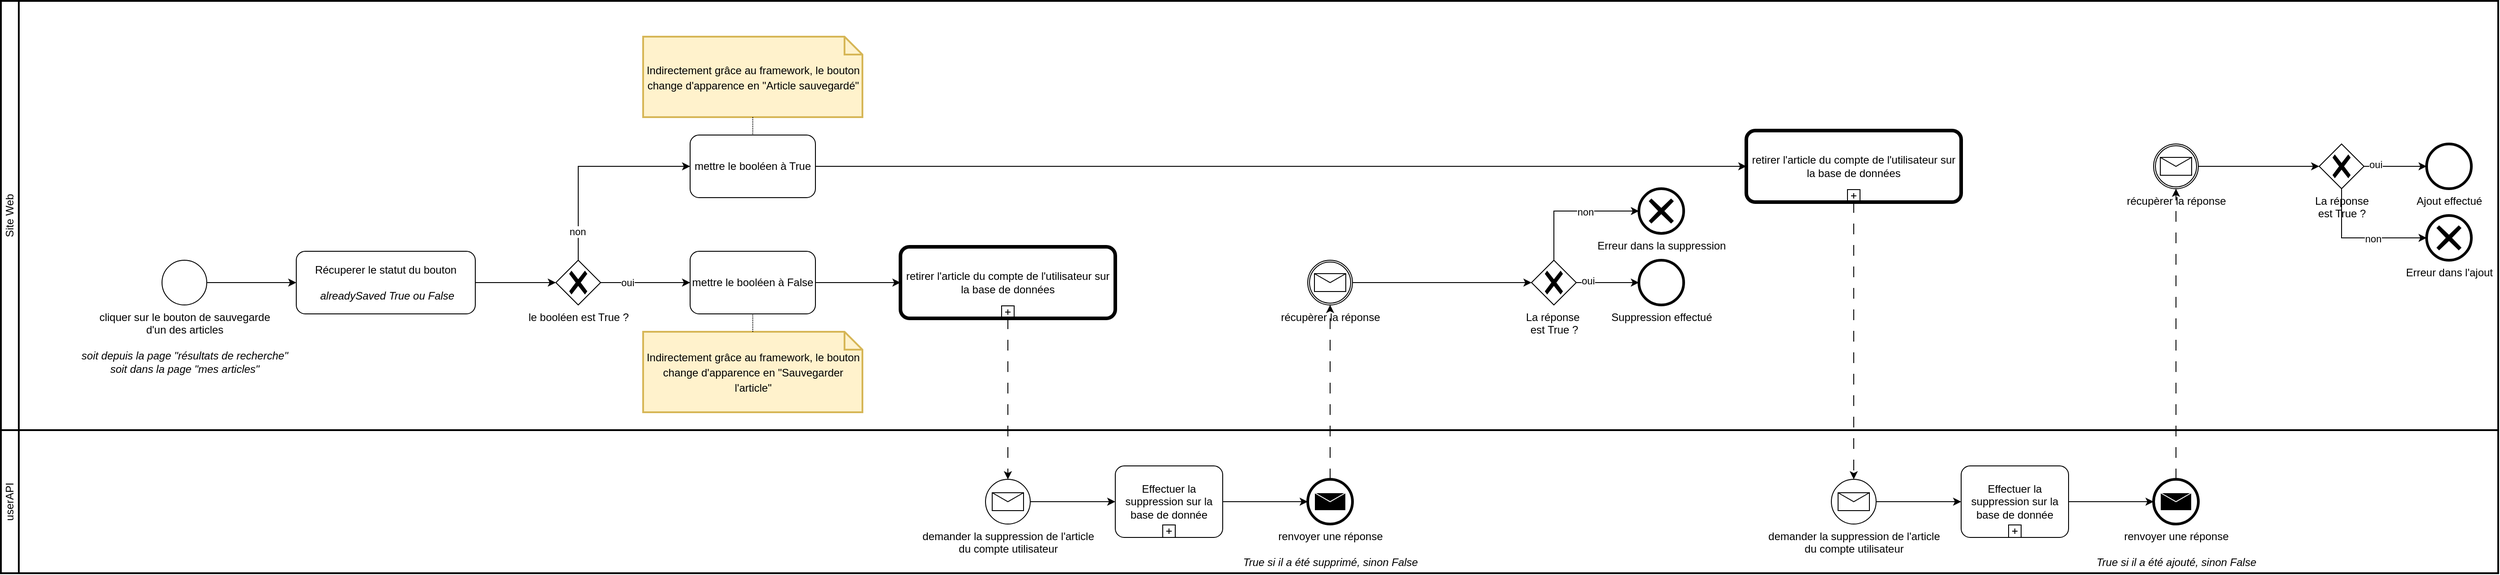 <mxfile version="24.1.0" type="device">
  <diagram id="Nh5gp_TdVYvDlUGJYVKj" name="remake">
    <mxGraphModel dx="3981" dy="1983" grid="1" gridSize="10" guides="1" tooltips="1" connect="1" arrows="1" fold="1" page="1" pageScale="1" pageWidth="827" pageHeight="1169" math="0" shadow="0">
      <root>
        <mxCell id="0" />
        <mxCell id="1" parent="0" />
        <mxCell id="dW59IQttkARYUUMIO-h1-13" style="edgeStyle=orthogonalEdgeStyle;rounded=0;orthogonalLoop=1;jettySize=auto;html=1;exitX=0.5;exitY=1;exitDx=0;exitDy=0;exitPerimeter=0;entryX=0.5;entryY=0;entryDx=0;entryDy=0;entryPerimeter=0;dashed=1;dashPattern=12 12;" edge="1" parent="1" source="dW59IQttkARYUUMIO-h1-18" target="dW59IQttkARYUUMIO-h1-9">
          <mxGeometry relative="1" as="geometry">
            <mxPoint x="645" y="-50" as="sourcePoint" />
          </mxGeometry>
        </mxCell>
        <mxCell id="dW59IQttkARYUUMIO-h1-14" style="edgeStyle=orthogonalEdgeStyle;rounded=0;orthogonalLoop=1;jettySize=auto;html=1;exitX=0.5;exitY=0;exitDx=0;exitDy=0;exitPerimeter=0;entryX=0.5;entryY=1;entryDx=0;entryDy=0;entryPerimeter=0;dashed=1;dashPattern=12 12;" edge="1" parent="1" source="dW59IQttkARYUUMIO-h1-12" target="dW59IQttkARYUUMIO-h1-11">
          <mxGeometry relative="1" as="geometry" />
        </mxCell>
        <mxCell id="dW59IQttkARYUUMIO-h1-29" style="edgeStyle=orthogonalEdgeStyle;rounded=0;orthogonalLoop=1;jettySize=auto;html=1;exitX=0.5;exitY=1;exitDx=0;exitDy=0;exitPerimeter=0;entryX=0.5;entryY=0;entryDx=0;entryDy=0;entryPerimeter=0;dashed=1;dashPattern=12 12;" edge="1" parent="1" source="dW59IQttkARYUUMIO-h1-31" target="dW59IQttkARYUUMIO-h1-28">
          <mxGeometry relative="1" as="geometry">
            <mxPoint x="1590" y="-175" as="sourcePoint" />
          </mxGeometry>
        </mxCell>
        <mxCell id="dW59IQttkARYUUMIO-h1-30" style="edgeStyle=orthogonalEdgeStyle;rounded=0;orthogonalLoop=1;jettySize=auto;html=1;exitX=0.5;exitY=0;exitDx=0;exitDy=0;exitPerimeter=0;entryX=0.5;entryY=1;entryDx=0;entryDy=0;entryPerimeter=0;dashed=1;dashPattern=12 12;" edge="1" parent="1" source="dW59IQttkARYUUMIO-h1-27" target="dW59IQttkARYUUMIO-h1-26">
          <mxGeometry relative="1" as="geometry" />
        </mxCell>
        <mxCell id="dW59IQttkARYUUMIO-h1-52" value="Site Web" style="swimlane;html=1;startSize=20;fontStyle=0;collapsible=0;horizontal=0;swimlaneLine=1;swimlaneFillColor=#ffffff;strokeWidth=2;whiteSpace=wrap;" vertex="1" parent="1">
          <mxGeometry x="-2450" y="-1120" width="2790" height="480" as="geometry" />
        </mxCell>
        <mxCell id="zHx187Z-wQx5mZ-J3tGE-1" value="cliquer sur le bouton de sauvegarde&lt;div&gt;d&#39;un des articles&lt;br&gt;&lt;br&gt;&lt;div&gt;&lt;i&gt;soit depuis la page &quot;résultats de recherche&quot;&lt;/i&gt;&lt;/div&gt;&lt;div&gt;&lt;i&gt;soit dans la page &quot;mes articles&quot;&lt;/i&gt;&lt;/div&gt;&lt;/div&gt;" style="points=[[0.145,0.145,0],[0.5,0,0],[0.855,0.145,0],[1,0.5,0],[0.855,0.855,0],[0.5,1,0],[0.145,0.855,0],[0,0.5,0]];shape=mxgraph.bpmn.event;html=1;verticalLabelPosition=bottom;labelBackgroundColor=#ffffff;verticalAlign=top;align=center;perimeter=ellipsePerimeter;outlineConnect=0;aspect=fixed;outline=standard;symbol=general;" parent="dW59IQttkARYUUMIO-h1-52" vertex="1">
          <mxGeometry x="180" y="290" width="50" height="50" as="geometry" />
        </mxCell>
        <mxCell id="JGSGvNfkcpwMwP1qwG1d-4" value="le booléen est True ?" style="points=[[0.25,0.25,0],[0.5,0,0],[0.75,0.25,0],[1,0.5,0],[0.75,0.75,0],[0.5,1,0],[0.25,0.75,0],[0,0.5,0]];shape=mxgraph.bpmn.gateway2;html=1;verticalLabelPosition=bottom;labelBackgroundColor=#ffffff;verticalAlign=top;align=center;perimeter=rhombusPerimeter;outlineConnect=0;outline=none;symbol=none;gwType=exclusive;" parent="dW59IQttkARYUUMIO-h1-52" vertex="1">
          <mxGeometry x="620" y="290" width="50" height="50" as="geometry" />
        </mxCell>
        <mxCell id="JGSGvNfkcpwMwP1qwG1d-5" value="Récuperer le statut du bouton&lt;div&gt;&lt;br&gt;&lt;div&gt;&lt;i&gt;&amp;nbsp;alreadySaved True ou False&lt;/i&gt;&lt;/div&gt;&lt;/div&gt;" style="points=[[0.25,0,0],[0.5,0,0],[0.75,0,0],[1,0.25,0],[1,0.5,0],[1,0.75,0],[0.75,1,0],[0.5,1,0],[0.25,1,0],[0,0.75,0],[0,0.5,0],[0,0.25,0]];shape=mxgraph.bpmn.task;whiteSpace=wrap;rectStyle=rounded;size=10;html=1;container=1;expand=0;collapsible=0;taskMarker=abstract;" parent="dW59IQttkARYUUMIO-h1-52" vertex="1">
          <mxGeometry x="330" y="280" width="200" height="70" as="geometry" />
        </mxCell>
        <mxCell id="JGSGvNfkcpwMwP1qwG1d-7" style="edgeStyle=orthogonalEdgeStyle;rounded=0;orthogonalLoop=1;jettySize=auto;html=1;exitX=1;exitY=0.5;exitDx=0;exitDy=0;exitPerimeter=0;entryX=0;entryY=0.5;entryDx=0;entryDy=0;entryPerimeter=0;" parent="dW59IQttkARYUUMIO-h1-52" source="zHx187Z-wQx5mZ-J3tGE-1" target="JGSGvNfkcpwMwP1qwG1d-5" edge="1">
          <mxGeometry relative="1" as="geometry" />
        </mxCell>
        <mxCell id="JGSGvNfkcpwMwP1qwG1d-8" style="edgeStyle=orthogonalEdgeStyle;rounded=0;orthogonalLoop=1;jettySize=auto;html=1;exitX=1;exitY=0.5;exitDx=0;exitDy=0;exitPerimeter=0;entryX=0;entryY=0.5;entryDx=0;entryDy=0;entryPerimeter=0;" parent="dW59IQttkARYUUMIO-h1-52" source="JGSGvNfkcpwMwP1qwG1d-5" target="JGSGvNfkcpwMwP1qwG1d-4" edge="1">
          <mxGeometry relative="1" as="geometry" />
        </mxCell>
        <mxCell id="JGSGvNfkcpwMwP1qwG1d-10" style="edgeStyle=orthogonalEdgeStyle;rounded=0;orthogonalLoop=1;jettySize=auto;html=1;exitX=1;exitY=0.5;exitDx=0;exitDy=0;exitPerimeter=0;entryX=0;entryY=0.5;entryDx=0;entryDy=0;entryPerimeter=0;" parent="dW59IQttkARYUUMIO-h1-52" source="JGSGvNfkcpwMwP1qwG1d-4" target="JGSGvNfkcpwMwP1qwG1d-12" edge="1">
          <mxGeometry relative="1" as="geometry">
            <mxPoint x="760" y="315" as="targetPoint" />
          </mxGeometry>
        </mxCell>
        <mxCell id="JGSGvNfkcpwMwP1qwG1d-11" value="oui" style="edgeLabel;html=1;align=center;verticalAlign=middle;resizable=0;points=[];" parent="JGSGvNfkcpwMwP1qwG1d-10" vertex="1" connectable="0">
          <mxGeometry x="-0.411" relative="1" as="geometry">
            <mxPoint as="offset" />
          </mxGeometry>
        </mxCell>
        <mxCell id="JGSGvNfkcpwMwP1qwG1d-12" value="mettre le booléen à False" style="points=[[0.25,0,0],[0.5,0,0],[0.75,0,0],[1,0.25,0],[1,0.5,0],[1,0.75,0],[0.75,1,0],[0.5,1,0],[0.25,1,0],[0,0.75,0],[0,0.5,0],[0,0.25,0]];shape=mxgraph.bpmn.task;whiteSpace=wrap;rectStyle=rounded;size=10;html=1;container=1;expand=0;collapsible=0;taskMarker=abstract;" parent="dW59IQttkARYUUMIO-h1-52" vertex="1">
          <mxGeometry x="770" y="280" width="140" height="70" as="geometry" />
        </mxCell>
        <mxCell id="JGSGvNfkcpwMwP1qwG1d-15" value="&lt;div&gt;&lt;span style=&quot;color: rgb(0, 0, 0); font-size: 12px;&quot;&gt;Indirectement grâce au framework, le bouton&lt;/span&gt;&lt;/div&gt;&lt;span style=&quot;color: rgb(0, 0, 0); font-size: 12px;&quot;&gt;change&amp;nbsp;&lt;/span&gt;&lt;span style=&quot;color: rgb(0, 0, 0); font-size: 12px;&quot;&gt;d&#39;apparence&lt;/span&gt;&lt;span style=&quot;color: rgb(0, 0, 0); font-size: 12px;&quot;&gt;&amp;nbsp;en &quot;Sauvegarder l&#39;article&quot;&lt;/span&gt;" style="shape=note;strokeWidth=2;fontSize=14;size=20;whiteSpace=wrap;html=1;fillColor=#fff2cc;strokeColor=#d6b656;fontColor=#666600;" parent="dW59IQttkARYUUMIO-h1-52" vertex="1">
          <mxGeometry x="717.5" y="370" width="245" height="90" as="geometry" />
        </mxCell>
        <mxCell id="JGSGvNfkcpwMwP1qwG1d-16" style="edgeStyle=orthogonalEdgeStyle;rounded=0;orthogonalLoop=1;jettySize=auto;html=1;exitX=0.5;exitY=0;exitDx=0;exitDy=0;exitPerimeter=0;entryX=0.5;entryY=1;entryDx=0;entryDy=0;entryPerimeter=0;endArrow=none;endFill=0;dashed=1;dashPattern=1 1;" parent="dW59IQttkARYUUMIO-h1-52" source="JGSGvNfkcpwMwP1qwG1d-15" target="JGSGvNfkcpwMwP1qwG1d-12" edge="1">
          <mxGeometry relative="1" as="geometry" />
        </mxCell>
        <mxCell id="JGSGvNfkcpwMwP1qwG1d-17" value="mettre le booléen à True" style="points=[[0.25,0,0],[0.5,0,0],[0.75,0,0],[1,0.25,0],[1,0.5,0],[1,0.75,0],[0.75,1,0],[0.5,1,0],[0.25,1,0],[0,0.75,0],[0,0.5,0],[0,0.25,0]];shape=mxgraph.bpmn.task;whiteSpace=wrap;rectStyle=rounded;size=10;html=1;container=1;expand=0;collapsible=0;taskMarker=abstract;" parent="dW59IQttkARYUUMIO-h1-52" vertex="1">
          <mxGeometry x="770" y="150" width="140" height="70" as="geometry" />
        </mxCell>
        <mxCell id="JGSGvNfkcpwMwP1qwG1d-18" value="&lt;div&gt;&lt;span style=&quot;color: rgb(0, 0, 0); font-size: 12px;&quot;&gt;Indirectement grâce au framework, le bouton&lt;/span&gt;&lt;/div&gt;&lt;span style=&quot;color: rgb(0, 0, 0); font-size: 12px;&quot;&gt;change d&#39;apparence en &quot;Article sauvegardé&quot;&lt;/span&gt;" style="shape=note;strokeWidth=2;fontSize=14;size=20;whiteSpace=wrap;html=1;fillColor=#fff2cc;strokeColor=#d6b656;fontColor=#666600;" parent="dW59IQttkARYUUMIO-h1-52" vertex="1">
          <mxGeometry x="717.5" y="40" width="245" height="90" as="geometry" />
        </mxCell>
        <mxCell id="JGSGvNfkcpwMwP1qwG1d-19" style="edgeStyle=orthogonalEdgeStyle;rounded=0;orthogonalLoop=1;jettySize=auto;html=1;exitX=0.5;exitY=1;exitDx=0;exitDy=0;exitPerimeter=0;entryX=0.5;entryY=0;entryDx=0;entryDy=0;entryPerimeter=0;endArrow=none;endFill=0;dashed=1;dashPattern=1 1;" parent="dW59IQttkARYUUMIO-h1-52" source="JGSGvNfkcpwMwP1qwG1d-18" target="JGSGvNfkcpwMwP1qwG1d-17" edge="1">
          <mxGeometry relative="1" as="geometry" />
        </mxCell>
        <mxCell id="JGSGvNfkcpwMwP1qwG1d-20" style="edgeStyle=orthogonalEdgeStyle;rounded=0;orthogonalLoop=1;jettySize=auto;html=1;exitX=0.5;exitY=0;exitDx=0;exitDy=0;exitPerimeter=0;entryX=0;entryY=0.5;entryDx=0;entryDy=0;entryPerimeter=0;" parent="dW59IQttkARYUUMIO-h1-52" source="JGSGvNfkcpwMwP1qwG1d-4" target="JGSGvNfkcpwMwP1qwG1d-17" edge="1">
          <mxGeometry relative="1" as="geometry" />
        </mxCell>
        <mxCell id="JGSGvNfkcpwMwP1qwG1d-21" value="non" style="edgeLabel;html=1;align=center;verticalAlign=middle;resizable=0;points=[];" parent="JGSGvNfkcpwMwP1qwG1d-20" vertex="1" connectable="0">
          <mxGeometry x="-0.72" y="1" relative="1" as="geometry">
            <mxPoint as="offset" />
          </mxGeometry>
        </mxCell>
        <mxCell id="dW59IQttkARYUUMIO-h1-8" style="edgeStyle=orthogonalEdgeStyle;rounded=0;orthogonalLoop=1;jettySize=auto;html=1;exitX=1;exitY=0.5;exitDx=0;exitDy=0;exitPerimeter=0;entryX=0;entryY=0.5;entryDx=0;entryDy=0;entryPerimeter=0;" edge="1" parent="dW59IQttkARYUUMIO-h1-52" source="JGSGvNfkcpwMwP1qwG1d-12" target="dW59IQttkARYUUMIO-h1-18">
          <mxGeometry relative="1" as="geometry">
            <mxPoint x="1020" y="315" as="targetPoint" />
          </mxGeometry>
        </mxCell>
        <mxCell id="dW59IQttkARYUUMIO-h1-11" value="récupèrer la réponse" style="points=[[0.145,0.145,0],[0.5,0,0],[0.855,0.145,0],[1,0.5,0],[0.855,0.855,0],[0.5,1,0],[0.145,0.855,0],[0,0.5,0]];shape=mxgraph.bpmn.event;html=1;verticalLabelPosition=bottom;labelBackgroundColor=#ffffff;verticalAlign=top;align=center;perimeter=ellipsePerimeter;outlineConnect=0;aspect=fixed;outline=catching;symbol=message;" vertex="1" parent="dW59IQttkARYUUMIO-h1-52">
          <mxGeometry x="1460" y="290" width="50" height="50" as="geometry" />
        </mxCell>
        <mxCell id="dW59IQttkARYUUMIO-h1-18" value="retirer l&#39;article du compte de l&#39;utilisateur sur la base de données" style="points=[[0.25,0,0],[0.5,0,0],[0.75,0,0],[1,0.25,0],[1,0.5,0],[1,0.75,0],[0.75,1,0],[0.5,1,0],[0.25,1,0],[0,0.75,0],[0,0.5,0],[0,0.25,0]];shape=mxgraph.bpmn.task;whiteSpace=wrap;rectStyle=rounded;size=10;html=1;container=1;expand=0;collapsible=0;bpmnShapeType=call;isLoopSub=1;" vertex="1" parent="dW59IQttkARYUUMIO-h1-52">
          <mxGeometry x="1005" y="275" width="240" height="80" as="geometry" />
        </mxCell>
        <mxCell id="dW59IQttkARYUUMIO-h1-24" style="edgeStyle=orthogonalEdgeStyle;rounded=0;orthogonalLoop=1;jettySize=auto;html=1;exitX=1;exitY=0.5;exitDx=0;exitDy=0;exitPerimeter=0;entryX=0;entryY=0.5;entryDx=0;entryDy=0;entryPerimeter=0;" edge="1" parent="dW59IQttkARYUUMIO-h1-52" source="dW59IQttkARYUUMIO-h1-11" target="dW59IQttkARYUUMIO-h1-38">
          <mxGeometry relative="1" as="geometry">
            <mxPoint x="1680" y="315" as="targetPoint" />
          </mxGeometry>
        </mxCell>
        <mxCell id="dW59IQttkARYUUMIO-h1-26" value="récupèrer la réponse" style="points=[[0.145,0.145,0],[0.5,0,0],[0.855,0.145,0],[1,0.5,0],[0.855,0.855,0],[0.5,1,0],[0.145,0.855,0],[0,0.5,0]];shape=mxgraph.bpmn.event;html=1;verticalLabelPosition=bottom;labelBackgroundColor=#ffffff;verticalAlign=top;align=center;perimeter=ellipsePerimeter;outlineConnect=0;aspect=fixed;outline=catching;symbol=message;" vertex="1" parent="dW59IQttkARYUUMIO-h1-52">
          <mxGeometry x="2405" y="160" width="50" height="50" as="geometry" />
        </mxCell>
        <mxCell id="dW59IQttkARYUUMIO-h1-31" value="retirer l&#39;article du compte de l&#39;utilisateur sur la base de données" style="points=[[0.25,0,0],[0.5,0,0],[0.75,0,0],[1,0.25,0],[1,0.5,0],[1,0.75,0],[0.75,1,0],[0.5,1,0],[0.25,1,0],[0,0.75,0],[0,0.5,0],[0,0.25,0]];shape=mxgraph.bpmn.task;whiteSpace=wrap;rectStyle=rounded;size=10;html=1;container=1;expand=0;collapsible=0;bpmnShapeType=call;isLoopSub=1;" vertex="1" parent="dW59IQttkARYUUMIO-h1-52">
          <mxGeometry x="1950" y="145" width="240" height="80" as="geometry" />
        </mxCell>
        <mxCell id="dW59IQttkARYUUMIO-h1-35" style="edgeStyle=orthogonalEdgeStyle;rounded=0;orthogonalLoop=1;jettySize=auto;html=1;exitX=1;exitY=0.5;exitDx=0;exitDy=0;exitPerimeter=0;entryX=0;entryY=0.5;entryDx=0;entryDy=0;entryPerimeter=0;" edge="1" parent="dW59IQttkARYUUMIO-h1-52" source="dW59IQttkARYUUMIO-h1-26" target="dW59IQttkARYUUMIO-h1-47">
          <mxGeometry relative="1" as="geometry">
            <mxPoint x="2600" y="185" as="targetPoint" />
          </mxGeometry>
        </mxCell>
        <mxCell id="dW59IQttkARYUUMIO-h1-37" style="edgeStyle=orthogonalEdgeStyle;rounded=0;orthogonalLoop=1;jettySize=auto;html=1;exitX=1;exitY=0.5;exitDx=0;exitDy=0;exitPerimeter=0;entryX=0;entryY=0.5;entryDx=0;entryDy=0;entryPerimeter=0;" edge="1" parent="dW59IQttkARYUUMIO-h1-52" source="JGSGvNfkcpwMwP1qwG1d-17" target="dW59IQttkARYUUMIO-h1-31">
          <mxGeometry relative="1" as="geometry" />
        </mxCell>
        <mxCell id="dW59IQttkARYUUMIO-h1-43" style="edgeStyle=orthogonalEdgeStyle;rounded=0;orthogonalLoop=1;jettySize=auto;html=1;exitX=1;exitY=0.5;exitDx=0;exitDy=0;exitPerimeter=0;" edge="1" parent="dW59IQttkARYUUMIO-h1-52" source="dW59IQttkARYUUMIO-h1-38" target="dW59IQttkARYUUMIO-h1-42">
          <mxGeometry relative="1" as="geometry" />
        </mxCell>
        <mxCell id="dW59IQttkARYUUMIO-h1-44" value="oui" style="edgeLabel;html=1;align=center;verticalAlign=middle;resizable=0;points=[];" vertex="1" connectable="0" parent="dW59IQttkARYUUMIO-h1-43">
          <mxGeometry x="-0.627" y="2" relative="1" as="geometry">
            <mxPoint as="offset" />
          </mxGeometry>
        </mxCell>
        <mxCell id="dW59IQttkARYUUMIO-h1-38" value="La réponse&amp;nbsp;&lt;div&gt;est True ?&lt;/div&gt;" style="points=[[0.25,0.25,0],[0.5,0,0],[0.75,0.25,0],[1,0.5,0],[0.75,0.75,0],[0.5,1,0],[0.25,0.75,0],[0,0.5,0]];shape=mxgraph.bpmn.gateway2;html=1;verticalLabelPosition=bottom;labelBackgroundColor=#ffffff;verticalAlign=top;align=center;perimeter=rhombusPerimeter;outlineConnect=0;outline=none;symbol=none;gwType=exclusive;" vertex="1" parent="dW59IQttkARYUUMIO-h1-52">
          <mxGeometry x="1710" y="290" width="50" height="50" as="geometry" />
        </mxCell>
        <mxCell id="dW59IQttkARYUUMIO-h1-39" value="Erreur dans la suppression" style="points=[[0.145,0.145,0],[0.5,0,0],[0.855,0.145,0],[1,0.5,0],[0.855,0.855,0],[0.5,1,0],[0.145,0.855,0],[0,0.5,0]];shape=mxgraph.bpmn.event;html=1;verticalLabelPosition=bottom;labelBackgroundColor=#ffffff;verticalAlign=top;align=center;perimeter=ellipsePerimeter;outlineConnect=0;aspect=fixed;outline=end;symbol=cancel;" vertex="1" parent="dW59IQttkARYUUMIO-h1-52">
          <mxGeometry x="1830" y="210" width="50" height="50" as="geometry" />
        </mxCell>
        <mxCell id="dW59IQttkARYUUMIO-h1-40" style="edgeStyle=orthogonalEdgeStyle;rounded=0;orthogonalLoop=1;jettySize=auto;html=1;exitX=0.5;exitY=0;exitDx=0;exitDy=0;exitPerimeter=0;entryX=0;entryY=0.5;entryDx=0;entryDy=0;entryPerimeter=0;" edge="1" parent="dW59IQttkARYUUMIO-h1-52" source="dW59IQttkARYUUMIO-h1-38" target="dW59IQttkARYUUMIO-h1-39">
          <mxGeometry relative="1" as="geometry">
            <mxPoint x="1820" y="235" as="targetPoint" />
          </mxGeometry>
        </mxCell>
        <mxCell id="dW59IQttkARYUUMIO-h1-41" value="non" style="edgeLabel;html=1;align=center;verticalAlign=middle;resizable=0;points=[];" vertex="1" connectable="0" parent="dW59IQttkARYUUMIO-h1-40">
          <mxGeometry x="-0.485" y="-1" relative="1" as="geometry">
            <mxPoint x="34" y="-16" as="offset" />
          </mxGeometry>
        </mxCell>
        <mxCell id="dW59IQttkARYUUMIO-h1-42" value="Suppression effectué" style="points=[[0.145,0.145,0],[0.5,0,0],[0.855,0.145,0],[1,0.5,0],[0.855,0.855,0],[0.5,1,0],[0.145,0.855,0],[0,0.5,0]];shape=mxgraph.bpmn.event;html=1;verticalLabelPosition=bottom;labelBackgroundColor=#ffffff;verticalAlign=top;align=center;perimeter=ellipsePerimeter;outlineConnect=0;aspect=fixed;outline=end;symbol=terminate2;" vertex="1" parent="dW59IQttkARYUUMIO-h1-52">
          <mxGeometry x="1830" y="290" width="50" height="50" as="geometry" />
        </mxCell>
        <mxCell id="dW59IQttkARYUUMIO-h1-45" style="edgeStyle=orthogonalEdgeStyle;rounded=0;orthogonalLoop=1;jettySize=auto;html=1;exitX=1;exitY=0.5;exitDx=0;exitDy=0;exitPerimeter=0;" edge="1" parent="dW59IQttkARYUUMIO-h1-52" source="dW59IQttkARYUUMIO-h1-47" target="dW59IQttkARYUUMIO-h1-51">
          <mxGeometry relative="1" as="geometry" />
        </mxCell>
        <mxCell id="dW59IQttkARYUUMIO-h1-46" value="oui" style="edgeLabel;html=1;align=center;verticalAlign=middle;resizable=0;points=[];" vertex="1" connectable="0" parent="dW59IQttkARYUUMIO-h1-45">
          <mxGeometry x="-0.627" y="2" relative="1" as="geometry">
            <mxPoint as="offset" />
          </mxGeometry>
        </mxCell>
        <mxCell id="dW59IQttkARYUUMIO-h1-47" value="La réponse&lt;div&gt;est True ?&lt;/div&gt;" style="points=[[0.25,0.25,0],[0.5,0,0],[0.75,0.25,0],[1,0.5,0],[0.75,0.75,0],[0.5,1,0],[0.25,0.75,0],[0,0.5,0]];shape=mxgraph.bpmn.gateway2;html=1;verticalLabelPosition=bottom;labelBackgroundColor=#ffffff;verticalAlign=top;align=center;perimeter=rhombusPerimeter;outlineConnect=0;outline=none;symbol=none;gwType=exclusive;" vertex="1" parent="dW59IQttkARYUUMIO-h1-52">
          <mxGeometry x="2590" y="160" width="50" height="50" as="geometry" />
        </mxCell>
        <mxCell id="dW59IQttkARYUUMIO-h1-48" value="Erreur dans l&#39;ajout" style="points=[[0.145,0.145,0],[0.5,0,0],[0.855,0.145,0],[1,0.5,0],[0.855,0.855,0],[0.5,1,0],[0.145,0.855,0],[0,0.5,0]];shape=mxgraph.bpmn.event;html=1;verticalLabelPosition=bottom;labelBackgroundColor=#ffffff;verticalAlign=top;align=center;perimeter=ellipsePerimeter;outlineConnect=0;aspect=fixed;outline=end;symbol=cancel;" vertex="1" parent="dW59IQttkARYUUMIO-h1-52">
          <mxGeometry x="2710" y="240" width="50" height="50" as="geometry" />
        </mxCell>
        <mxCell id="dW59IQttkARYUUMIO-h1-49" style="edgeStyle=orthogonalEdgeStyle;rounded=0;orthogonalLoop=1;jettySize=auto;html=1;exitX=0.5;exitY=1;exitDx=0;exitDy=0;exitPerimeter=0;entryX=0;entryY=0.5;entryDx=0;entryDy=0;entryPerimeter=0;" edge="1" parent="dW59IQttkARYUUMIO-h1-52" source="dW59IQttkARYUUMIO-h1-47" target="dW59IQttkARYUUMIO-h1-48">
          <mxGeometry relative="1" as="geometry">
            <mxPoint x="2700" y="105" as="targetPoint" />
          </mxGeometry>
        </mxCell>
        <mxCell id="dW59IQttkARYUUMIO-h1-50" value="non" style="edgeLabel;html=1;align=center;verticalAlign=middle;resizable=0;points=[];" vertex="1" connectable="0" parent="dW59IQttkARYUUMIO-h1-49">
          <mxGeometry x="-0.485" y="-1" relative="1" as="geometry">
            <mxPoint x="36" y="17" as="offset" />
          </mxGeometry>
        </mxCell>
        <mxCell id="dW59IQttkARYUUMIO-h1-51" value="Ajout effectué" style="points=[[0.145,0.145,0],[0.5,0,0],[0.855,0.145,0],[1,0.5,0],[0.855,0.855,0],[0.5,1,0],[0.145,0.855,0],[0,0.5,0]];shape=mxgraph.bpmn.event;html=1;verticalLabelPosition=bottom;labelBackgroundColor=#ffffff;verticalAlign=top;align=center;perimeter=ellipsePerimeter;outlineConnect=0;aspect=fixed;outline=end;symbol=terminate2;" vertex="1" parent="dW59IQttkARYUUMIO-h1-52">
          <mxGeometry x="2710" y="160" width="50" height="50" as="geometry" />
        </mxCell>
        <mxCell id="dW59IQttkARYUUMIO-h1-53" value="userAPI" style="swimlane;html=1;startSize=20;fontStyle=0;collapsible=0;horizontal=0;swimlaneLine=1;swimlaneFillColor=#ffffff;strokeWidth=2;whiteSpace=wrap;" vertex="1" parent="1">
          <mxGeometry x="-2450" y="-640" width="2790" height="160" as="geometry" />
        </mxCell>
        <mxCell id="dW59IQttkARYUUMIO-h1-12" value="renvoyer une réponse&lt;div&gt;&lt;br&gt;&lt;/div&gt;&lt;div&gt;&lt;i&gt;True si il a été supprimé, sinon False&lt;/i&gt;&lt;/div&gt;" style="points=[[0.145,0.145,0],[0.5,0,0],[0.855,0.145,0],[1,0.5,0],[0.855,0.855,0],[0.5,1,0],[0.145,0.855,0],[0,0.5,0]];shape=mxgraph.bpmn.event;html=1;verticalLabelPosition=bottom;labelBackgroundColor=#ffffff;verticalAlign=top;align=center;perimeter=ellipsePerimeter;outlineConnect=0;aspect=fixed;outline=end;symbol=message;" vertex="1" parent="dW59IQttkARYUUMIO-h1-53">
          <mxGeometry x="1460" y="55" width="50" height="50" as="geometry" />
        </mxCell>
        <mxCell id="dW59IQttkARYUUMIO-h1-9" value="demander la suppression de l&#39;article&lt;div&gt;du compte utilisateur&lt;/div&gt;" style="points=[[0.145,0.145,0],[0.5,0,0],[0.855,0.145,0],[1,0.5,0],[0.855,0.855,0],[0.5,1,0],[0.145,0.855,0],[0,0.5,0]];shape=mxgraph.bpmn.event;html=1;verticalLabelPosition=bottom;labelBackgroundColor=#ffffff;verticalAlign=top;align=center;perimeter=ellipsePerimeter;outlineConnect=0;aspect=fixed;outline=standard;symbol=message;" vertex="1" parent="dW59IQttkARYUUMIO-h1-53">
          <mxGeometry x="1100" y="55" width="50" height="50" as="geometry" />
        </mxCell>
        <mxCell id="dW59IQttkARYUUMIO-h1-19" value="Effectuer la suppression sur la base de donnée" style="points=[[0.25,0,0],[0.5,0,0],[0.75,0,0],[1,0.25,0],[1,0.5,0],[1,0.75,0],[0.75,1,0],[0.5,1,0],[0.25,1,0],[0,0.75,0],[0,0.5,0],[0,0.25,0]];shape=mxgraph.bpmn.task;whiteSpace=wrap;rectStyle=rounded;size=10;html=1;container=1;expand=0;collapsible=0;taskMarker=abstract;isLoopSub=1;" vertex="1" parent="dW59IQttkARYUUMIO-h1-53">
          <mxGeometry x="1245" y="40" width="120" height="80" as="geometry" />
        </mxCell>
        <mxCell id="dW59IQttkARYUUMIO-h1-20" style="edgeStyle=orthogonalEdgeStyle;rounded=0;orthogonalLoop=1;jettySize=auto;html=1;exitX=1;exitY=0.5;exitDx=0;exitDy=0;exitPerimeter=0;entryX=0;entryY=0.5;entryDx=0;entryDy=0;entryPerimeter=0;" edge="1" parent="dW59IQttkARYUUMIO-h1-53" source="dW59IQttkARYUUMIO-h1-9" target="dW59IQttkARYUUMIO-h1-19">
          <mxGeometry relative="1" as="geometry" />
        </mxCell>
        <mxCell id="dW59IQttkARYUUMIO-h1-21" style="edgeStyle=orthogonalEdgeStyle;rounded=0;orthogonalLoop=1;jettySize=auto;html=1;exitX=1;exitY=0.5;exitDx=0;exitDy=0;exitPerimeter=0;entryX=0;entryY=0.5;entryDx=0;entryDy=0;entryPerimeter=0;" edge="1" parent="dW59IQttkARYUUMIO-h1-53" source="dW59IQttkARYUUMIO-h1-19" target="dW59IQttkARYUUMIO-h1-12">
          <mxGeometry relative="1" as="geometry" />
        </mxCell>
        <mxCell id="dW59IQttkARYUUMIO-h1-27" value="renvoyer une réponse&lt;div&gt;&lt;br&gt;&lt;/div&gt;&lt;div&gt;&lt;i&gt;True si il a été ajouté, sinon False&lt;/i&gt;&lt;/div&gt;" style="points=[[0.145,0.145,0],[0.5,0,0],[0.855,0.145,0],[1,0.5,0],[0.855,0.855,0],[0.5,1,0],[0.145,0.855,0],[0,0.5,0]];shape=mxgraph.bpmn.event;html=1;verticalLabelPosition=bottom;labelBackgroundColor=#ffffff;verticalAlign=top;align=center;perimeter=ellipsePerimeter;outlineConnect=0;aspect=fixed;outline=end;symbol=message;" vertex="1" parent="dW59IQttkARYUUMIO-h1-53">
          <mxGeometry x="2405" y="55" width="50" height="50" as="geometry" />
        </mxCell>
        <mxCell id="dW59IQttkARYUUMIO-h1-28" value="demander la suppression de l&#39;article&lt;div&gt;du compte utilisateur&lt;/div&gt;" style="points=[[0.145,0.145,0],[0.5,0,0],[0.855,0.145,0],[1,0.5,0],[0.855,0.855,0],[0.5,1,0],[0.145,0.855,0],[0,0.5,0]];shape=mxgraph.bpmn.event;html=1;verticalLabelPosition=bottom;labelBackgroundColor=#ffffff;verticalAlign=top;align=center;perimeter=ellipsePerimeter;outlineConnect=0;aspect=fixed;outline=standard;symbol=message;" vertex="1" parent="dW59IQttkARYUUMIO-h1-53">
          <mxGeometry x="2045" y="55" width="50" height="50" as="geometry" />
        </mxCell>
        <mxCell id="dW59IQttkARYUUMIO-h1-32" value="Effectuer la suppression sur la base de donnée" style="points=[[0.25,0,0],[0.5,0,0],[0.75,0,0],[1,0.25,0],[1,0.5,0],[1,0.75,0],[0.75,1,0],[0.5,1,0],[0.25,1,0],[0,0.75,0],[0,0.5,0],[0,0.25,0]];shape=mxgraph.bpmn.task;whiteSpace=wrap;rectStyle=rounded;size=10;html=1;container=1;expand=0;collapsible=0;taskMarker=abstract;isLoopSub=1;" vertex="1" parent="dW59IQttkARYUUMIO-h1-53">
          <mxGeometry x="2190" y="40" width="120" height="80" as="geometry" />
        </mxCell>
        <mxCell id="dW59IQttkARYUUMIO-h1-33" style="edgeStyle=orthogonalEdgeStyle;rounded=0;orthogonalLoop=1;jettySize=auto;html=1;exitX=1;exitY=0.5;exitDx=0;exitDy=0;exitPerimeter=0;entryX=0;entryY=0.5;entryDx=0;entryDy=0;entryPerimeter=0;" edge="1" parent="dW59IQttkARYUUMIO-h1-53" source="dW59IQttkARYUUMIO-h1-28" target="dW59IQttkARYUUMIO-h1-32">
          <mxGeometry relative="1" as="geometry" />
        </mxCell>
        <mxCell id="dW59IQttkARYUUMIO-h1-34" style="edgeStyle=orthogonalEdgeStyle;rounded=0;orthogonalLoop=1;jettySize=auto;html=1;exitX=1;exitY=0.5;exitDx=0;exitDy=0;exitPerimeter=0;entryX=0;entryY=0.5;entryDx=0;entryDy=0;entryPerimeter=0;" edge="1" parent="dW59IQttkARYUUMIO-h1-53" source="dW59IQttkARYUUMIO-h1-32" target="dW59IQttkARYUUMIO-h1-27">
          <mxGeometry relative="1" as="geometry" />
        </mxCell>
        <mxCell id="dW59IQttkARYUUMIO-h1-54" style="edgeStyle=orthogonalEdgeStyle;rounded=0;orthogonalLoop=1;jettySize=auto;html=1;exitX=0.5;exitY=1;exitDx=0;exitDy=0;exitPerimeter=0;entryX=0.5;entryY=0;entryDx=0;entryDy=0;entryPerimeter=0;dashed=1;dashPattern=12 12;" edge="1" parent="1" source="dW59IQttkARYUUMIO-h1-18" target="dW59IQttkARYUUMIO-h1-9">
          <mxGeometry relative="1" as="geometry" />
        </mxCell>
        <mxCell id="dW59IQttkARYUUMIO-h1-55" style="edgeStyle=orthogonalEdgeStyle;rounded=0;orthogonalLoop=1;jettySize=auto;html=1;exitX=0.5;exitY=0;exitDx=0;exitDy=0;exitPerimeter=0;entryX=0.5;entryY=1;entryDx=0;entryDy=0;entryPerimeter=0;dashed=1;dashPattern=12 12;" edge="1" parent="1" source="dW59IQttkARYUUMIO-h1-12" target="dW59IQttkARYUUMIO-h1-11">
          <mxGeometry relative="1" as="geometry" />
        </mxCell>
        <mxCell id="dW59IQttkARYUUMIO-h1-56" style="edgeStyle=orthogonalEdgeStyle;rounded=0;orthogonalLoop=1;jettySize=auto;html=1;exitX=0.5;exitY=1;exitDx=0;exitDy=0;exitPerimeter=0;entryX=0.5;entryY=0;entryDx=0;entryDy=0;entryPerimeter=0;dashed=1;dashPattern=12 12;" edge="1" parent="1" source="dW59IQttkARYUUMIO-h1-31" target="dW59IQttkARYUUMIO-h1-28">
          <mxGeometry relative="1" as="geometry" />
        </mxCell>
        <mxCell id="dW59IQttkARYUUMIO-h1-57" style="edgeStyle=orthogonalEdgeStyle;rounded=0;orthogonalLoop=1;jettySize=auto;html=1;exitX=0.5;exitY=0;exitDx=0;exitDy=0;exitPerimeter=0;entryX=0.5;entryY=1;entryDx=0;entryDy=0;entryPerimeter=0;dashed=1;dashPattern=12 12;" edge="1" parent="1" source="dW59IQttkARYUUMIO-h1-27" target="dW59IQttkARYUUMIO-h1-26">
          <mxGeometry relative="1" as="geometry" />
        </mxCell>
      </root>
    </mxGraphModel>
  </diagram>
</mxfile>

